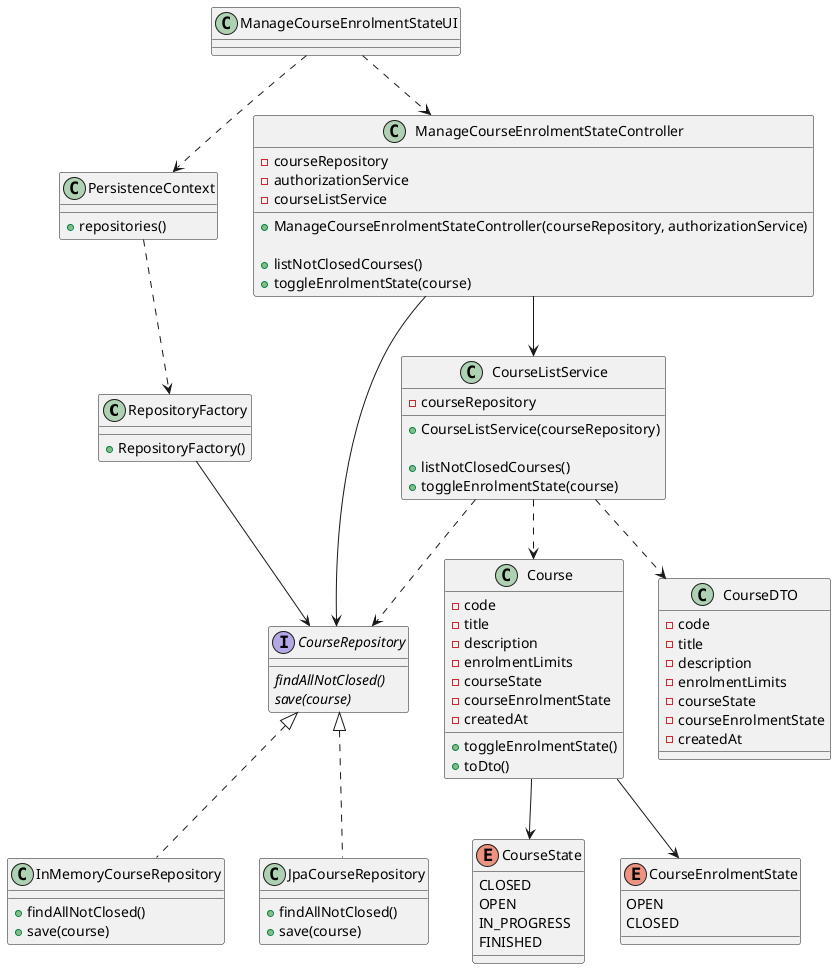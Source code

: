 @startuml US1003_CD

class RepositoryFactory {
  + RepositoryFactory()
}

interface CourseRepository {
  {abstract} findAllNotClosed()
  {abstract} save(course)
}

class InMemoryCourseRepository {
  + findAllNotClosed()
  + save(course)
}

class JpaCourseRepository {
  + findAllNotClosed()
  + save(course)
}

class PersistenceContext {
  + repositories()
}

class CourseListService {
  - courseRepository

  + CourseListService(courseRepository)

  + listNotClosedCourses()
  + toggleEnrolmentState(course)
}

class ManageCourseEnrolmentStateUI {}

class ManageCourseEnrolmentStateController {
  - courseRepository
  - authorizationService
  - courseListService

  + ManageCourseEnrolmentStateController(courseRepository, authorizationService)

  + listNotClosedCourses()
  + toggleEnrolmentState(course)
}

class Course {
  - code
  - title
  - description
  - enrolmentLimits
  - courseState
  - courseEnrolmentState
  - createdAt

  + toggleEnrolmentState()
  + toDto()
}

enum CourseState {
  CLOSED
  OPEN
  IN_PROGRESS
  FINISHED
}

enum CourseEnrolmentState {
  OPEN
  CLOSED
}

class CourseDTO {
  - code
  - title
  - description
  - enrolmentLimits
  - courseState
  - courseEnrolmentState
  - createdAt
}

ManageCourseEnrolmentStateUI ..> ManageCourseEnrolmentStateController
ManageCourseEnrolmentStateUI ..> PersistenceContext
ManageCourseEnrolmentStateController --> CourseListService
PersistenceContext ..> RepositoryFactory
RepositoryFactory --> CourseRepository

CourseListService ..> Course
CourseListService ..> CourseDTO
CourseListService ..> CourseRepository
ManageCourseEnrolmentStateController --> CourseRepository

CourseRepository <|.. InMemoryCourseRepository
CourseRepository <|.. JpaCourseRepository

Course --> CourseState
Course --> CourseEnrolmentState

@enduml
